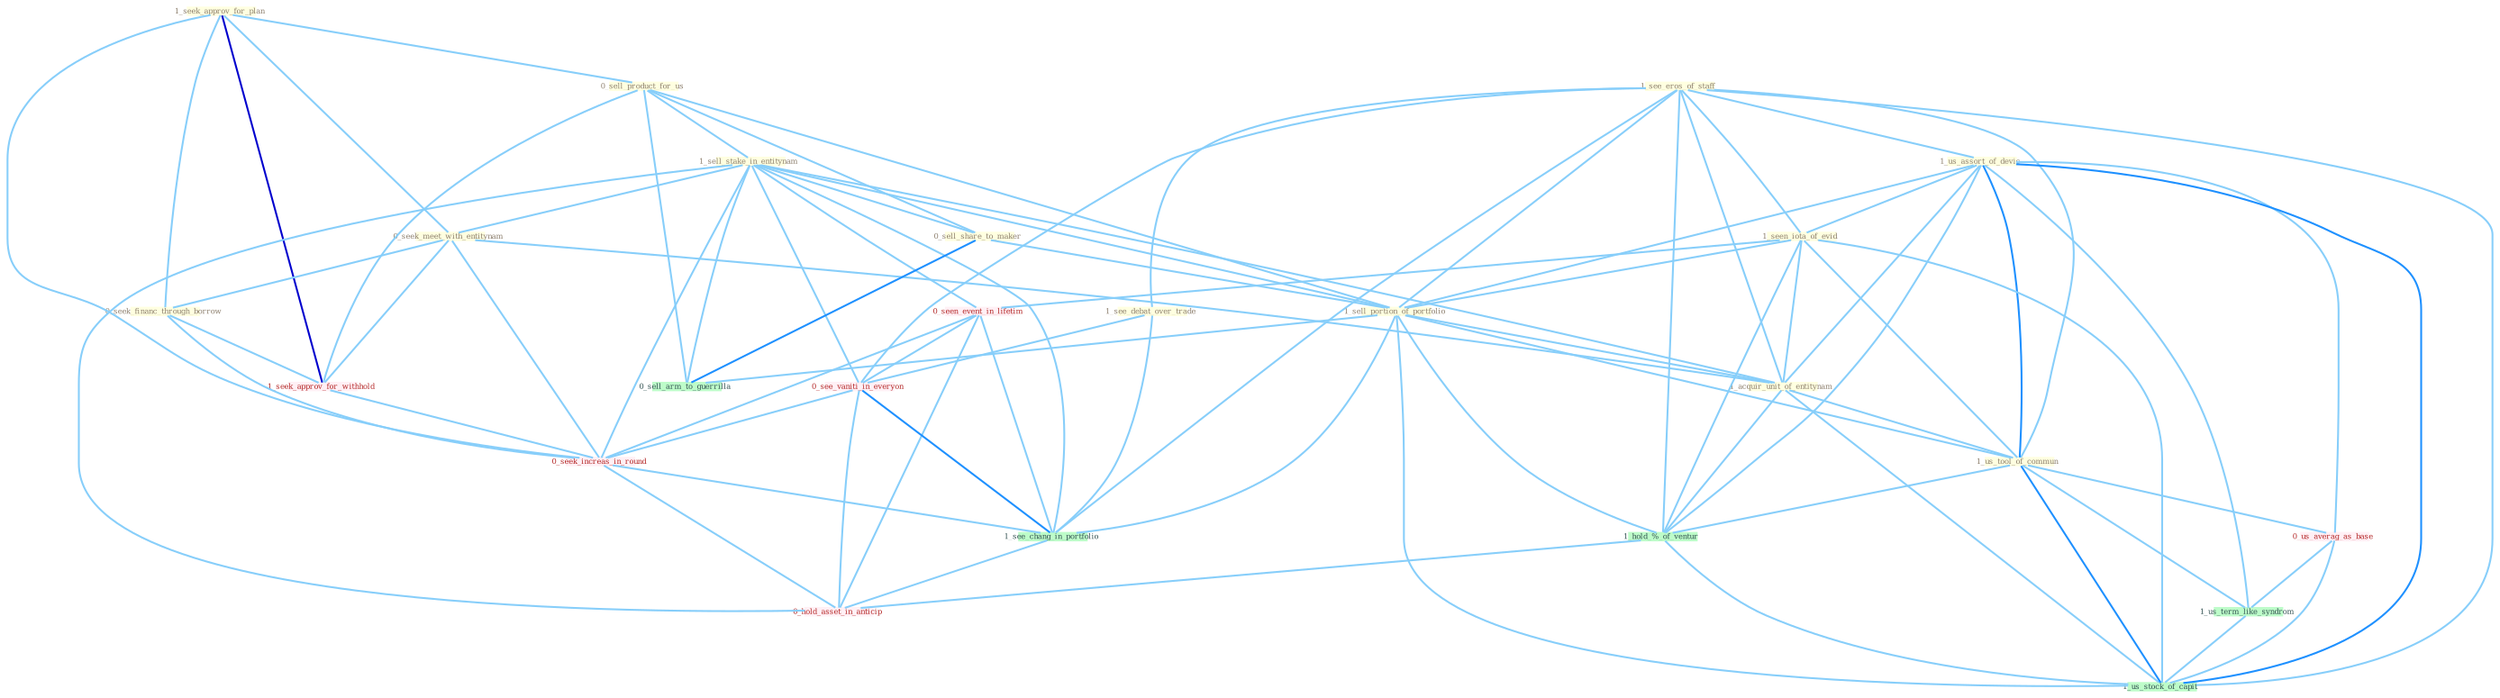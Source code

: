 Graph G{ 
    node
    [shape=polygon,style=filled,width=.5,height=.06,color="#BDFCC9",fixedsize=true,fontsize=4,
    fontcolor="#2f4f4f"];
    {node
    [color="#ffffe0", fontcolor="#8b7d6b"] "1_seek_approv_for_plan " "1_see_eros_of_staff " "1_us_assort_of_devic " "0_sell_product_for_us " "1_sell_stake_in_entitynam " "1_seen_iota_of_evid " "0_seek_meet_with_entitynam " "1_see_debat_over_trade " "0_seek_financ_through_borrow " "0_sell_share_to_maker " "1_sell_portion_of_portfolio " "1_acquir_unit_of_entitynam " "1_us_tool_of_commun "}
{node [color="#fff0f5", fontcolor="#b22222"] "0_seen_event_in_lifetim " "0_us_averag_as_base " "1_seek_approv_for_withhold " "0_see_vaniti_in_everyon " "0_seek_increas_in_round " "0_hold_asset_in_anticip "}
edge [color="#B0E2FF"];

	"1_seek_approv_for_plan " -- "0_sell_product_for_us " [w="1", color="#87cefa" ];
	"1_seek_approv_for_plan " -- "0_seek_meet_with_entitynam " [w="1", color="#87cefa" ];
	"1_seek_approv_for_plan " -- "0_seek_financ_through_borrow " [w="1", color="#87cefa" ];
	"1_seek_approv_for_plan " -- "1_seek_approv_for_withhold " [w="3", color="#0000cd" , len=0.6];
	"1_seek_approv_for_plan " -- "0_seek_increas_in_round " [w="1", color="#87cefa" ];
	"1_see_eros_of_staff " -- "1_us_assort_of_devic " [w="1", color="#87cefa" ];
	"1_see_eros_of_staff " -- "1_seen_iota_of_evid " [w="1", color="#87cefa" ];
	"1_see_eros_of_staff " -- "1_see_debat_over_trade " [w="1", color="#87cefa" ];
	"1_see_eros_of_staff " -- "1_sell_portion_of_portfolio " [w="1", color="#87cefa" ];
	"1_see_eros_of_staff " -- "1_acquir_unit_of_entitynam " [w="1", color="#87cefa" ];
	"1_see_eros_of_staff " -- "1_us_tool_of_commun " [w="1", color="#87cefa" ];
	"1_see_eros_of_staff " -- "1_hold_%_of_ventur " [w="1", color="#87cefa" ];
	"1_see_eros_of_staff " -- "0_see_vaniti_in_everyon " [w="1", color="#87cefa" ];
	"1_see_eros_of_staff " -- "1_us_stock_of_capit " [w="1", color="#87cefa" ];
	"1_see_eros_of_staff " -- "1_see_chang_in_portfolio " [w="1", color="#87cefa" ];
	"1_us_assort_of_devic " -- "1_seen_iota_of_evid " [w="1", color="#87cefa" ];
	"1_us_assort_of_devic " -- "1_sell_portion_of_portfolio " [w="1", color="#87cefa" ];
	"1_us_assort_of_devic " -- "1_acquir_unit_of_entitynam " [w="1", color="#87cefa" ];
	"1_us_assort_of_devic " -- "1_us_tool_of_commun " [w="2", color="#1e90ff" , len=0.8];
	"1_us_assort_of_devic " -- "0_us_averag_as_base " [w="1", color="#87cefa" ];
	"1_us_assort_of_devic " -- "1_us_term_like_syndrom " [w="1", color="#87cefa" ];
	"1_us_assort_of_devic " -- "1_hold_%_of_ventur " [w="1", color="#87cefa" ];
	"1_us_assort_of_devic " -- "1_us_stock_of_capit " [w="2", color="#1e90ff" , len=0.8];
	"0_sell_product_for_us " -- "1_sell_stake_in_entitynam " [w="1", color="#87cefa" ];
	"0_sell_product_for_us " -- "0_sell_share_to_maker " [w="1", color="#87cefa" ];
	"0_sell_product_for_us " -- "1_sell_portion_of_portfolio " [w="1", color="#87cefa" ];
	"0_sell_product_for_us " -- "1_seek_approv_for_withhold " [w="1", color="#87cefa" ];
	"0_sell_product_for_us " -- "0_sell_arm_to_guerrilla " [w="1", color="#87cefa" ];
	"1_sell_stake_in_entitynam " -- "0_seek_meet_with_entitynam " [w="1", color="#87cefa" ];
	"1_sell_stake_in_entitynam " -- "0_sell_share_to_maker " [w="1", color="#87cefa" ];
	"1_sell_stake_in_entitynam " -- "1_sell_portion_of_portfolio " [w="1", color="#87cefa" ];
	"1_sell_stake_in_entitynam " -- "1_acquir_unit_of_entitynam " [w="1", color="#87cefa" ];
	"1_sell_stake_in_entitynam " -- "0_seen_event_in_lifetim " [w="1", color="#87cefa" ];
	"1_sell_stake_in_entitynam " -- "0_see_vaniti_in_everyon " [w="1", color="#87cefa" ];
	"1_sell_stake_in_entitynam " -- "0_sell_arm_to_guerrilla " [w="1", color="#87cefa" ];
	"1_sell_stake_in_entitynam " -- "0_seek_increas_in_round " [w="1", color="#87cefa" ];
	"1_sell_stake_in_entitynam " -- "1_see_chang_in_portfolio " [w="1", color="#87cefa" ];
	"1_sell_stake_in_entitynam " -- "0_hold_asset_in_anticip " [w="1", color="#87cefa" ];
	"1_seen_iota_of_evid " -- "1_sell_portion_of_portfolio " [w="1", color="#87cefa" ];
	"1_seen_iota_of_evid " -- "1_acquir_unit_of_entitynam " [w="1", color="#87cefa" ];
	"1_seen_iota_of_evid " -- "1_us_tool_of_commun " [w="1", color="#87cefa" ];
	"1_seen_iota_of_evid " -- "0_seen_event_in_lifetim " [w="1", color="#87cefa" ];
	"1_seen_iota_of_evid " -- "1_hold_%_of_ventur " [w="1", color="#87cefa" ];
	"1_seen_iota_of_evid " -- "1_us_stock_of_capit " [w="1", color="#87cefa" ];
	"0_seek_meet_with_entitynam " -- "0_seek_financ_through_borrow " [w="1", color="#87cefa" ];
	"0_seek_meet_with_entitynam " -- "1_acquir_unit_of_entitynam " [w="1", color="#87cefa" ];
	"0_seek_meet_with_entitynam " -- "1_seek_approv_for_withhold " [w="1", color="#87cefa" ];
	"0_seek_meet_with_entitynam " -- "0_seek_increas_in_round " [w="1", color="#87cefa" ];
	"1_see_debat_over_trade " -- "0_see_vaniti_in_everyon " [w="1", color="#87cefa" ];
	"1_see_debat_over_trade " -- "1_see_chang_in_portfolio " [w="1", color="#87cefa" ];
	"0_seek_financ_through_borrow " -- "1_seek_approv_for_withhold " [w="1", color="#87cefa" ];
	"0_seek_financ_through_borrow " -- "0_seek_increas_in_round " [w="1", color="#87cefa" ];
	"0_sell_share_to_maker " -- "1_sell_portion_of_portfolio " [w="1", color="#87cefa" ];
	"0_sell_share_to_maker " -- "0_sell_arm_to_guerrilla " [w="2", color="#1e90ff" , len=0.8];
	"1_sell_portion_of_portfolio " -- "1_acquir_unit_of_entitynam " [w="1", color="#87cefa" ];
	"1_sell_portion_of_portfolio " -- "1_us_tool_of_commun " [w="1", color="#87cefa" ];
	"1_sell_portion_of_portfolio " -- "1_hold_%_of_ventur " [w="1", color="#87cefa" ];
	"1_sell_portion_of_portfolio " -- "0_sell_arm_to_guerrilla " [w="1", color="#87cefa" ];
	"1_sell_portion_of_portfolio " -- "1_us_stock_of_capit " [w="1", color="#87cefa" ];
	"1_sell_portion_of_portfolio " -- "1_see_chang_in_portfolio " [w="1", color="#87cefa" ];
	"1_acquir_unit_of_entitynam " -- "1_us_tool_of_commun " [w="1", color="#87cefa" ];
	"1_acquir_unit_of_entitynam " -- "1_hold_%_of_ventur " [w="1", color="#87cefa" ];
	"1_acquir_unit_of_entitynam " -- "1_us_stock_of_capit " [w="1", color="#87cefa" ];
	"1_us_tool_of_commun " -- "0_us_averag_as_base " [w="1", color="#87cefa" ];
	"1_us_tool_of_commun " -- "1_us_term_like_syndrom " [w="1", color="#87cefa" ];
	"1_us_tool_of_commun " -- "1_hold_%_of_ventur " [w="1", color="#87cefa" ];
	"1_us_tool_of_commun " -- "1_us_stock_of_capit " [w="2", color="#1e90ff" , len=0.8];
	"0_seen_event_in_lifetim " -- "0_see_vaniti_in_everyon " [w="1", color="#87cefa" ];
	"0_seen_event_in_lifetim " -- "0_seek_increas_in_round " [w="1", color="#87cefa" ];
	"0_seen_event_in_lifetim " -- "1_see_chang_in_portfolio " [w="1", color="#87cefa" ];
	"0_seen_event_in_lifetim " -- "0_hold_asset_in_anticip " [w="1", color="#87cefa" ];
	"0_us_averag_as_base " -- "1_us_term_like_syndrom " [w="1", color="#87cefa" ];
	"0_us_averag_as_base " -- "1_us_stock_of_capit " [w="1", color="#87cefa" ];
	"1_us_term_like_syndrom " -- "1_us_stock_of_capit " [w="1", color="#87cefa" ];
	"1_seek_approv_for_withhold " -- "0_seek_increas_in_round " [w="1", color="#87cefa" ];
	"1_hold_%_of_ventur " -- "1_us_stock_of_capit " [w="1", color="#87cefa" ];
	"1_hold_%_of_ventur " -- "0_hold_asset_in_anticip " [w="1", color="#87cefa" ];
	"0_see_vaniti_in_everyon " -- "0_seek_increas_in_round " [w="1", color="#87cefa" ];
	"0_see_vaniti_in_everyon " -- "1_see_chang_in_portfolio " [w="2", color="#1e90ff" , len=0.8];
	"0_see_vaniti_in_everyon " -- "0_hold_asset_in_anticip " [w="1", color="#87cefa" ];
	"0_seek_increas_in_round " -- "1_see_chang_in_portfolio " [w="1", color="#87cefa" ];
	"0_seek_increas_in_round " -- "0_hold_asset_in_anticip " [w="1", color="#87cefa" ];
	"1_see_chang_in_portfolio " -- "0_hold_asset_in_anticip " [w="1", color="#87cefa" ];
}